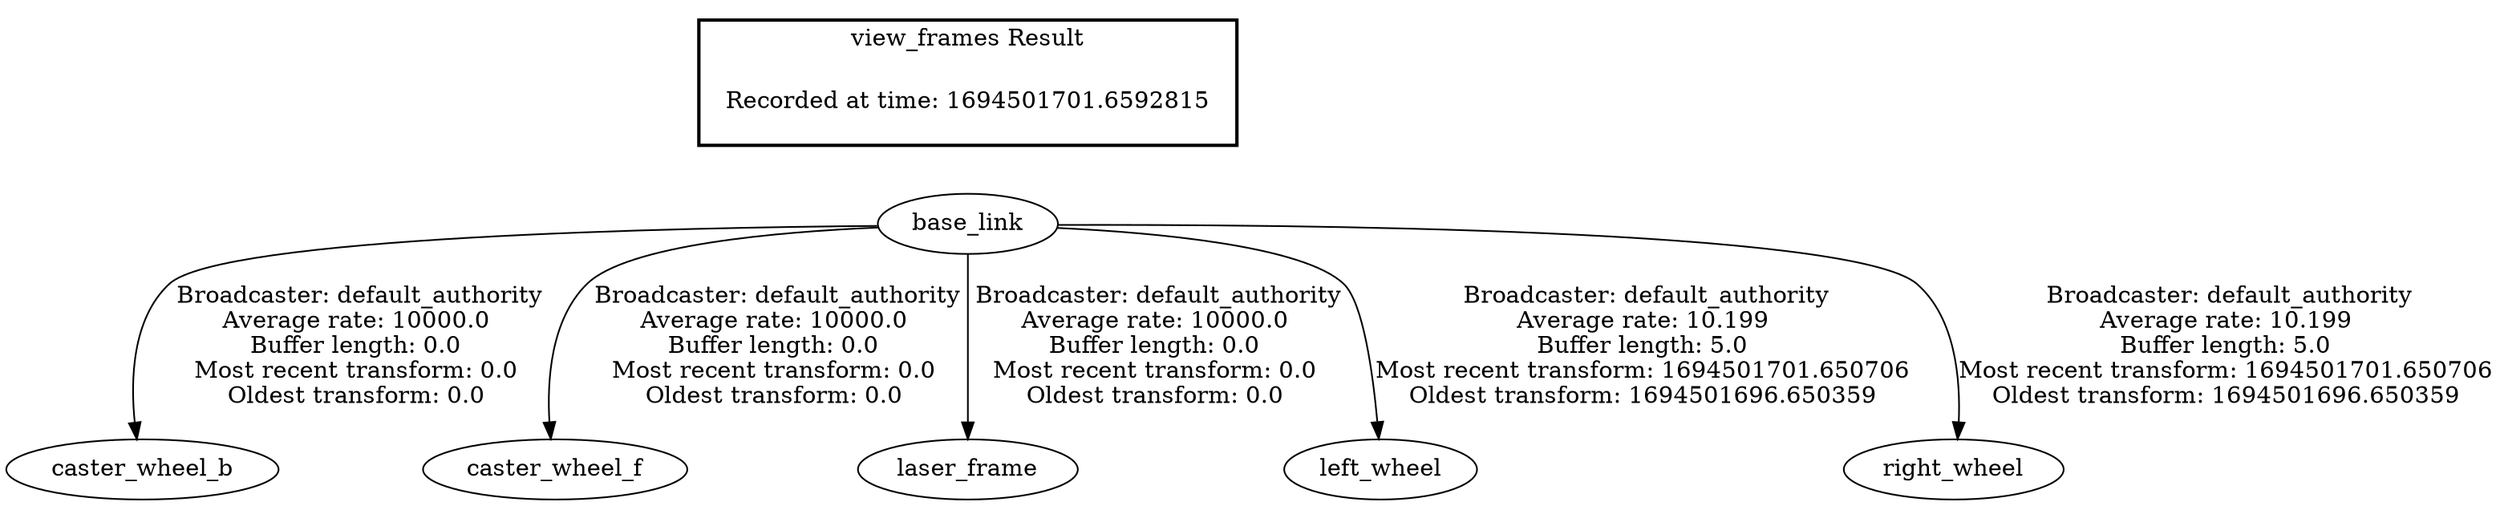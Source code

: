 digraph G {
"base_link" -> "caster_wheel_b"[label=" Broadcaster: default_authority\nAverage rate: 10000.0\nBuffer length: 0.0\nMost recent transform: 0.0\nOldest transform: 0.0\n"];
"base_link" -> "caster_wheel_f"[label=" Broadcaster: default_authority\nAverage rate: 10000.0\nBuffer length: 0.0\nMost recent transform: 0.0\nOldest transform: 0.0\n"];
"base_link" -> "laser_frame"[label=" Broadcaster: default_authority\nAverage rate: 10000.0\nBuffer length: 0.0\nMost recent transform: 0.0\nOldest transform: 0.0\n"];
"base_link" -> "left_wheel"[label=" Broadcaster: default_authority\nAverage rate: 10.199\nBuffer length: 5.0\nMost recent transform: 1694501701.650706\nOldest transform: 1694501696.650359\n"];
"base_link" -> "right_wheel"[label=" Broadcaster: default_authority\nAverage rate: 10.199\nBuffer length: 5.0\nMost recent transform: 1694501701.650706\nOldest transform: 1694501696.650359\n"];
edge [style=invis];
 subgraph cluster_legend { style=bold; color=black; label ="view_frames Result";
"Recorded at time: 1694501701.6592815"[ shape=plaintext ] ;
}->"base_link";
}